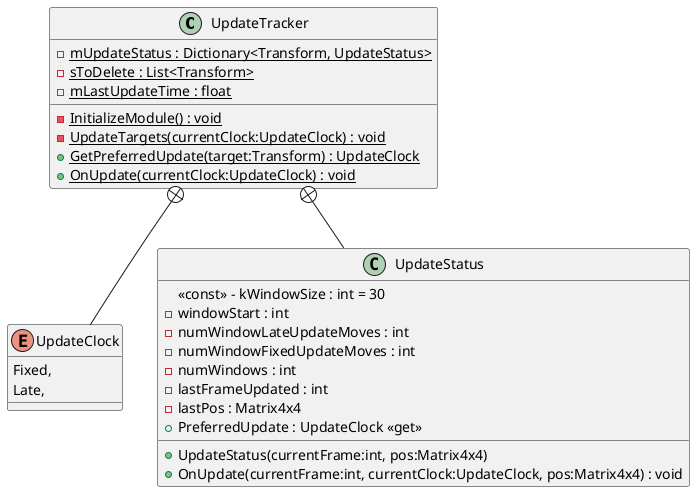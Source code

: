 @startuml
class UpdateTracker {
    {static} - mUpdateStatus : Dictionary<Transform, UpdateStatus>
    {static} - InitializeModule() : void
    {static} - sToDelete : List<Transform>
    {static} - UpdateTargets(currentClock:UpdateClock) : void
    + {static} GetPreferredUpdate(target:Transform) : UpdateClock
    {static} - mLastUpdateTime : float
    + {static} OnUpdate(currentClock:UpdateClock) : void
}
enum UpdateClock {
    Fixed,
    Late,
}
class UpdateStatus {
    <<const>> - kWindowSize : int = 30
    - windowStart : int
    - numWindowLateUpdateMoves : int
    - numWindowFixedUpdateMoves : int
    - numWindows : int
    - lastFrameUpdated : int
    - lastPos : Matrix4x4
    + PreferredUpdate : UpdateClock <<get>>
    + UpdateStatus(currentFrame:int, pos:Matrix4x4)
    + OnUpdate(currentFrame:int, currentClock:UpdateClock, pos:Matrix4x4) : void
}
UpdateTracker +-- UpdateClock
UpdateTracker +-- UpdateStatus
@enduml
